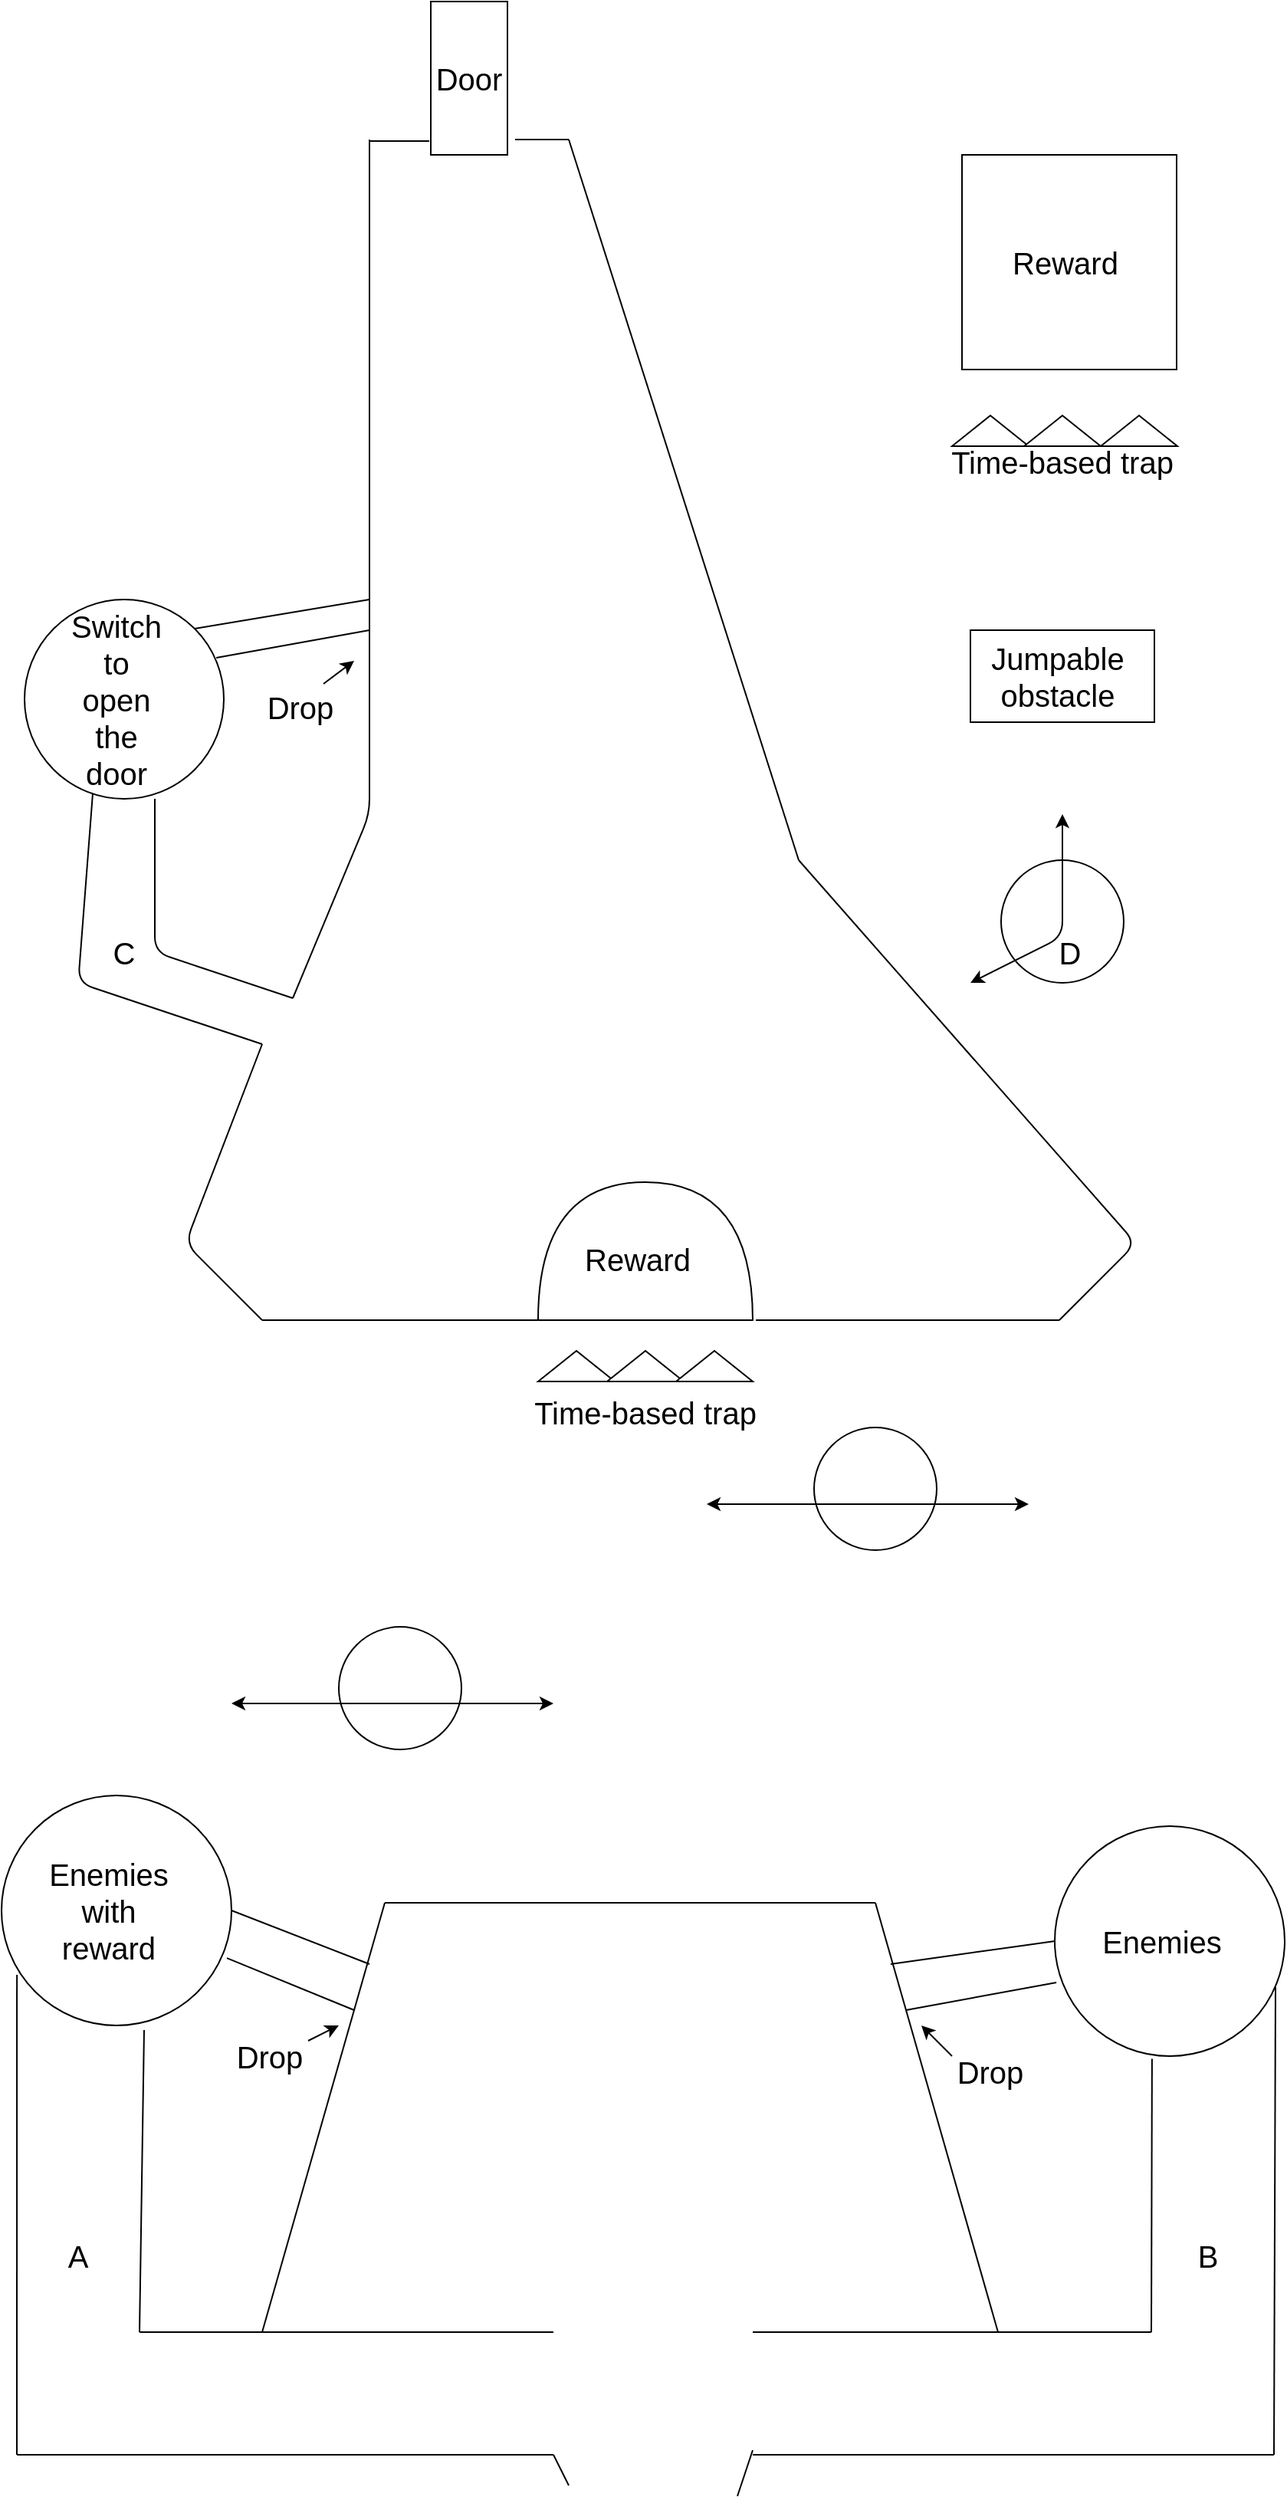 <mxfile version="13.8.2" type="google"><diagram id="Mn-ctkxf3VIfsqtQAzau" name="Page-1"><mxGraphModel dx="2249" dy="-407" grid="1" gridSize="10" guides="1" tooltips="1" connect="1" arrows="1" fold="1" page="1" pageScale="1" pageWidth="827" pageHeight="1169" math="0" shadow="0"><root><mxCell id="0"/><mxCell id="1" parent="0"/><mxCell id="px6onZUmmAn87L8PKn2--1" value="" style="endArrow=none;html=1;" edge="1" parent="1"><mxGeometry width="50" height="50" relative="1" as="geometry"><mxPoint y="3480" as="sourcePoint"/><mxPoint x="350" y="3480" as="targetPoint"/></mxGeometry></mxCell><mxCell id="px6onZUmmAn87L8PKn2--2" value="" style="endArrow=none;html=1;" edge="1" parent="1"><mxGeometry width="50" height="50" relative="1" as="geometry"><mxPoint x="480" y="3480" as="sourcePoint"/><mxPoint x="820" y="3480" as="targetPoint"/></mxGeometry></mxCell><mxCell id="px6onZUmmAn87L8PKn2--3" value="" style="endArrow=none;html=1;" edge="1" parent="1"><mxGeometry width="50" height="50" relative="1" as="geometry"><mxPoint x="80" y="3400" as="sourcePoint"/><mxPoint x="350" y="3400" as="targetPoint"/></mxGeometry></mxCell><mxCell id="px6onZUmmAn87L8PKn2--4" value="" style="endArrow=none;html=1;" edge="1" parent="1"><mxGeometry width="50" height="50" relative="1" as="geometry"><mxPoint x="740" y="3400" as="sourcePoint"/><mxPoint x="480" y="3400" as="targetPoint"/></mxGeometry></mxCell><mxCell id="px6onZUmmAn87L8PKn2--5" value="" style="endArrow=none;html=1;" edge="1" parent="1"><mxGeometry width="50" height="50" relative="1" as="geometry"><mxPoint x="350" y="3480" as="sourcePoint"/><mxPoint x="360" y="3500" as="targetPoint"/></mxGeometry></mxCell><mxCell id="px6onZUmmAn87L8PKn2--6" value="" style="endArrow=none;html=1;" edge="1" parent="1"><mxGeometry width="50" height="50" relative="1" as="geometry"><mxPoint x="470" y="3507" as="sourcePoint"/><mxPoint x="480" y="3477" as="targetPoint"/></mxGeometry></mxCell><mxCell id="px6onZUmmAn87L8PKn2--7" value="" style="endArrow=none;html=1;" edge="1" parent="1"><mxGeometry width="50" height="50" relative="1" as="geometry"><mxPoint x="80" y="3400" as="sourcePoint"/><mxPoint x="83" y="3203" as="targetPoint"/></mxGeometry></mxCell><mxCell id="px6onZUmmAn87L8PKn2--8" value="" style="ellipse;whiteSpace=wrap;html=1;aspect=fixed;" vertex="1" parent="1"><mxGeometry x="-10" y="3050" width="150" height="150" as="geometry"/></mxCell><mxCell id="px6onZUmmAn87L8PKn2--9" value="" style="endArrow=none;html=1;entryX=0.423;entryY=1.012;entryDx=0;entryDy=0;entryPerimeter=0;" edge="1" parent="1" target="px6onZUmmAn87L8PKn2--10"><mxGeometry width="50" height="50" relative="1" as="geometry"><mxPoint x="740" y="3400" as="sourcePoint"/><mxPoint x="680" y="3190" as="targetPoint"/></mxGeometry></mxCell><mxCell id="px6onZUmmAn87L8PKn2--10" value="" style="ellipse;whiteSpace=wrap;html=1;aspect=fixed;" vertex="1" parent="1"><mxGeometry x="677" y="3070" width="150" height="150" as="geometry"/></mxCell><mxCell id="px6onZUmmAn87L8PKn2--11" value="" style="endArrow=none;html=1;" edge="1" parent="1"><mxGeometry width="50" height="50" relative="1" as="geometry"><mxPoint x="160" y="3400" as="sourcePoint"/><mxPoint x="240" y="3120" as="targetPoint"/></mxGeometry></mxCell><mxCell id="px6onZUmmAn87L8PKn2--12" value="" style="endArrow=none;html=1;" edge="1" parent="1"><mxGeometry width="50" height="50" relative="1" as="geometry"><mxPoint x="240" y="3120" as="sourcePoint"/><mxPoint x="560" y="3120" as="targetPoint"/></mxGeometry></mxCell><mxCell id="px6onZUmmAn87L8PKn2--13" value="" style="endArrow=none;html=1;" edge="1" parent="1"><mxGeometry width="50" height="50" relative="1" as="geometry"><mxPoint x="640" y="3400" as="sourcePoint"/><mxPoint x="560" y="3120" as="targetPoint"/></mxGeometry></mxCell><mxCell id="px6onZUmmAn87L8PKn2--14" value="" style="ellipse;whiteSpace=wrap;html=1;aspect=fixed;" vertex="1" parent="1"><mxGeometry x="210" y="2940" width="80" height="80" as="geometry"/></mxCell><mxCell id="px6onZUmmAn87L8PKn2--15" value="" style="ellipse;whiteSpace=wrap;html=1;aspect=fixed;" vertex="1" parent="1"><mxGeometry x="520" y="2810" width="80" height="80" as="geometry"/></mxCell><mxCell id="px6onZUmmAn87L8PKn2--17" value="" style="endArrow=classic;startArrow=classic;html=1;" edge="1" parent="1"><mxGeometry width="50" height="50" relative="1" as="geometry"><mxPoint x="450" y="2860" as="sourcePoint"/><mxPoint x="660" y="2860" as="targetPoint"/></mxGeometry></mxCell><mxCell id="px6onZUmmAn87L8PKn2--18" value="" style="endArrow=classic;startArrow=classic;html=1;" edge="1" parent="1"><mxGeometry width="50" height="50" relative="1" as="geometry"><mxPoint x="140" y="2990" as="sourcePoint"/><mxPoint x="350" y="2990" as="targetPoint"/></mxGeometry></mxCell><mxCell id="px6onZUmmAn87L8PKn2--19" value="" style="endArrow=none;html=1;entryX=0.067;entryY=0.78;entryDx=0;entryDy=0;entryPerimeter=0;" edge="1" parent="1" target="px6onZUmmAn87L8PKn2--8"><mxGeometry width="50" height="50" relative="1" as="geometry"><mxPoint y="3480" as="sourcePoint"/><mxPoint x="410" y="3070" as="targetPoint"/></mxGeometry></mxCell><mxCell id="px6onZUmmAn87L8PKn2--20" value="" style="endArrow=none;html=1;entryX=0.96;entryY=0.7;entryDx=0;entryDy=0;entryPerimeter=0;" edge="1" parent="1" target="px6onZUmmAn87L8PKn2--10"><mxGeometry width="50" height="50" relative="1" as="geometry"><mxPoint x="820" y="3480" as="sourcePoint"/><mxPoint x="410" y="3170" as="targetPoint"/></mxGeometry></mxCell><mxCell id="px6onZUmmAn87L8PKn2--21" value="" style="shape=or;whiteSpace=wrap;html=1;direction=north;" vertex="1" parent="1"><mxGeometry x="340" y="2650" width="140" height="90" as="geometry"/></mxCell><mxCell id="px6onZUmmAn87L8PKn2--22" value="" style="endArrow=none;html=1;exitX=0.98;exitY=0.707;exitDx=0;exitDy=0;exitPerimeter=0;" edge="1" parent="1" source="px6onZUmmAn87L8PKn2--8"><mxGeometry width="50" height="50" relative="1" as="geometry"><mxPoint x="130" y="3150" as="sourcePoint"/><mxPoint x="220" y="3190" as="targetPoint"/></mxGeometry></mxCell><mxCell id="px6onZUmmAn87L8PKn2--23" value="" style="endArrow=none;html=1;exitX=1;exitY=0.5;exitDx=0;exitDy=0;" edge="1" parent="1" source="px6onZUmmAn87L8PKn2--8"><mxGeometry width="50" height="50" relative="1" as="geometry"><mxPoint x="170" y="3320" as="sourcePoint"/><mxPoint x="230" y="3160" as="targetPoint"/></mxGeometry></mxCell><mxCell id="px6onZUmmAn87L8PKn2--24" value="" style="endArrow=none;html=1;entryX=0;entryY=0.5;entryDx=0;entryDy=0;" edge="1" parent="1" target="px6onZUmmAn87L8PKn2--10"><mxGeometry width="50" height="50" relative="1" as="geometry"><mxPoint x="570" y="3160" as="sourcePoint"/><mxPoint x="220" y="3270" as="targetPoint"/></mxGeometry></mxCell><mxCell id="px6onZUmmAn87L8PKn2--25" value="" style="endArrow=none;html=1;entryX=0.007;entryY=0.68;entryDx=0;entryDy=0;entryPerimeter=0;" edge="1" parent="1" target="px6onZUmmAn87L8PKn2--10"><mxGeometry width="50" height="50" relative="1" as="geometry"><mxPoint x="580" y="3190" as="sourcePoint"/><mxPoint x="220" y="3270" as="targetPoint"/></mxGeometry></mxCell><mxCell id="px6onZUmmAn87L8PKn2--26" value="Drop" style="text;html=1;strokeColor=none;fillColor=none;align=center;verticalAlign=middle;whiteSpace=wrap;rounded=0;fontSize=20;" vertex="1" parent="1"><mxGeometry x="140" y="3210" width="50" height="20" as="geometry"/></mxCell><mxCell id="px6onZUmmAn87L8PKn2--27" value="" style="endArrow=classic;html=1;fontSize=20;" edge="1" parent="1"><mxGeometry width="50" height="50" relative="1" as="geometry"><mxPoint x="190" y="3210" as="sourcePoint"/><mxPoint x="210" y="3200" as="targetPoint"/></mxGeometry></mxCell><mxCell id="px6onZUmmAn87L8PKn2--28" value="Drop" style="text;html=1;strokeColor=none;fillColor=none;align=center;verticalAlign=middle;whiteSpace=wrap;rounded=0;fontSize=20;" vertex="1" parent="1"><mxGeometry x="610" y="3220" width="50" height="20" as="geometry"/></mxCell><mxCell id="px6onZUmmAn87L8PKn2--29" value="" style="endArrow=classic;html=1;fontSize=20;" edge="1" parent="1"><mxGeometry width="50" height="50" relative="1" as="geometry"><mxPoint x="610" y="3220" as="sourcePoint"/><mxPoint x="590" y="3200" as="targetPoint"/></mxGeometry></mxCell><mxCell id="px6onZUmmAn87L8PKn2--31" value="" style="endArrow=none;html=1;fontSize=20;entryX=0;entryY=0.007;entryDx=0;entryDy=0;entryPerimeter=0;" edge="1" parent="1" target="px6onZUmmAn87L8PKn2--21"><mxGeometry width="50" height="50" relative="1" as="geometry"><mxPoint x="160" y="2740" as="sourcePoint"/><mxPoint x="220" y="2570" as="targetPoint"/></mxGeometry></mxCell><mxCell id="px6onZUmmAn87L8PKn2--32" value="" style="endArrow=none;html=1;fontSize=20;" edge="1" parent="1"><mxGeometry width="50" height="50" relative="1" as="geometry"><mxPoint x="680" y="2740" as="sourcePoint"/><mxPoint x="482" y="2740" as="targetPoint"/></mxGeometry></mxCell><mxCell id="px6onZUmmAn87L8PKn2--34" value="" style="endArrow=none;html=1;fontSize=20;" edge="1" parent="1"><mxGeometry width="50" height="50" relative="1" as="geometry"><mxPoint x="160" y="2560" as="sourcePoint"/><mxPoint x="160" y="2740" as="targetPoint"/><Array as="points"><mxPoint x="110" y="2690"/></Array></mxGeometry></mxCell><mxCell id="px6onZUmmAn87L8PKn2--35" value="" style="endArrow=none;html=1;fontSize=20;" edge="1" parent="1"><mxGeometry width="50" height="50" relative="1" as="geometry"><mxPoint x="510" y="2440" as="sourcePoint"/><mxPoint x="680" y="2740" as="targetPoint"/><Array as="points"><mxPoint x="730" y="2690"/></Array></mxGeometry></mxCell><mxCell id="px6onZUmmAn87L8PKn2--36" value="" style="endArrow=none;html=1;fontSize=20;" edge="1" parent="1"><mxGeometry width="50" height="50" relative="1" as="geometry"><mxPoint x="160" y="2560" as="sourcePoint"/><mxPoint x="50" y="2390" as="targetPoint"/><Array as="points"><mxPoint x="40" y="2520"/></Array></mxGeometry></mxCell><mxCell id="px6onZUmmAn87L8PKn2--37" value="" style="endArrow=none;html=1;fontSize=20;" edge="1" parent="1"><mxGeometry width="50" height="50" relative="1" as="geometry"><mxPoint x="90" y="2400" as="sourcePoint"/><mxPoint x="180" y="2530" as="targetPoint"/><Array as="points"><mxPoint x="90" y="2500"/></Array></mxGeometry></mxCell><mxCell id="px6onZUmmAn87L8PKn2--38" value="" style="ellipse;whiteSpace=wrap;html=1;aspect=fixed;fontSize=20;" vertex="1" parent="1"><mxGeometry x="5" y="2270" width="130" height="130" as="geometry"/></mxCell><mxCell id="px6onZUmmAn87L8PKn2--39" value="" style="endArrow=none;html=1;fontSize=20;" edge="1" parent="1"><mxGeometry width="50" height="50" relative="1" as="geometry"><mxPoint x="180" y="2530" as="sourcePoint"/><mxPoint x="230" y="1970" as="targetPoint"/><Array as="points"><mxPoint x="230" y="2410"/></Array></mxGeometry></mxCell><mxCell id="px6onZUmmAn87L8PKn2--40" value="" style="endArrow=none;html=1;fontSize=20;" edge="1" parent="1"><mxGeometry width="50" height="50" relative="1" as="geometry"><mxPoint x="360" y="1970" as="sourcePoint"/><mxPoint x="510" y="2440" as="targetPoint"/></mxGeometry></mxCell><mxCell id="px6onZUmmAn87L8PKn2--41" value="" style="ellipse;whiteSpace=wrap;html=1;aspect=fixed;" vertex="1" parent="1"><mxGeometry x="642" y="2440" width="80" height="80" as="geometry"/></mxCell><mxCell id="px6onZUmmAn87L8PKn2--42" value="" style="endArrow=classic;startArrow=classic;html=1;fontSize=20;" edge="1" parent="1"><mxGeometry width="50" height="50" relative="1" as="geometry"><mxPoint x="622" y="2520" as="sourcePoint"/><mxPoint x="682" y="2410" as="targetPoint"/><Array as="points"><mxPoint x="682" y="2490"/></Array></mxGeometry></mxCell><mxCell id="px6onZUmmAn87L8PKn2--43" value="" style="rounded=0;whiteSpace=wrap;html=1;fontSize=20;" vertex="1" parent="1"><mxGeometry x="622" y="2290" width="120" height="60" as="geometry"/></mxCell><mxCell id="px6onZUmmAn87L8PKn2--44" value="" style="triangle;whiteSpace=wrap;html=1;fontSize=20;direction=north;" vertex="1" parent="1"><mxGeometry x="340" y="2760" width="50" height="20" as="geometry"/></mxCell><mxCell id="px6onZUmmAn87L8PKn2--45" value="" style="triangle;whiteSpace=wrap;html=1;fontSize=20;direction=north;" vertex="1" parent="1"><mxGeometry x="385" y="2760" width="50" height="20" as="geometry"/></mxCell><mxCell id="px6onZUmmAn87L8PKn2--46" value="" style="triangle;whiteSpace=wrap;html=1;fontSize=20;direction=north;" vertex="1" parent="1"><mxGeometry x="430" y="2760" width="50" height="20" as="geometry"/></mxCell><mxCell id="px6onZUmmAn87L8PKn2--47" value="" style="triangle;whiteSpace=wrap;html=1;fontSize=20;direction=north;" vertex="1" parent="1"><mxGeometry x="610" y="2150" width="50" height="20" as="geometry"/></mxCell><mxCell id="px6onZUmmAn87L8PKn2--48" value="" style="triangle;whiteSpace=wrap;html=1;fontSize=20;direction=north;" vertex="1" parent="1"><mxGeometry x="657" y="2150" width="50" height="20" as="geometry"/></mxCell><mxCell id="px6onZUmmAn87L8PKn2--49" value="" style="triangle;whiteSpace=wrap;html=1;fontSize=20;direction=north;" vertex="1" parent="1"><mxGeometry x="707" y="2150" width="50" height="20" as="geometry"/></mxCell><mxCell id="px6onZUmmAn87L8PKn2--50" value="" style="whiteSpace=wrap;html=1;aspect=fixed;fontSize=20;" vertex="1" parent="1"><mxGeometry x="616.5" y="1980" width="140" height="140" as="geometry"/></mxCell><mxCell id="px6onZUmmAn87L8PKn2--51" value="Enemies with reward" style="text;html=1;strokeColor=none;fillColor=none;align=center;verticalAlign=middle;whiteSpace=wrap;rounded=0;fontSize=20;" vertex="1" parent="1"><mxGeometry x="40" y="3115" width="40" height="20" as="geometry"/></mxCell><mxCell id="px6onZUmmAn87L8PKn2--52" value="Enemies" style="text;html=1;strokeColor=none;fillColor=none;align=center;verticalAlign=middle;whiteSpace=wrap;rounded=0;fontSize=20;" vertex="1" parent="1"><mxGeometry x="727" y="3135" width="40" height="20" as="geometry"/></mxCell><mxCell id="px6onZUmmAn87L8PKn2--53" value="Reward" style="text;html=1;strokeColor=none;fillColor=none;align=center;verticalAlign=middle;whiteSpace=wrap;rounded=0;fontSize=20;" vertex="1" parent="1"><mxGeometry x="385" y="2690" width="40" height="20" as="geometry"/></mxCell><mxCell id="px6onZUmmAn87L8PKn2--54" value="Reward" style="text;html=1;strokeColor=none;fillColor=none;align=center;verticalAlign=middle;whiteSpace=wrap;rounded=0;fontSize=20;" vertex="1" parent="1"><mxGeometry x="663.5" y="2040" width="40" height="20" as="geometry"/></mxCell><mxCell id="px6onZUmmAn87L8PKn2--55" value="Jumpable obstacle" style="text;html=1;strokeColor=none;fillColor=none;align=center;verticalAlign=middle;whiteSpace=wrap;rounded=0;fontSize=20;" vertex="1" parent="1"><mxGeometry x="659" y="2310" width="40" height="20" as="geometry"/></mxCell><mxCell id="px6onZUmmAn87L8PKn2--56" value="Switch to open the door" style="text;html=1;strokeColor=none;fillColor=none;align=center;verticalAlign=middle;whiteSpace=wrap;rounded=0;fontSize=20;" vertex="1" parent="1"><mxGeometry x="45" y="2325" width="40" height="20" as="geometry"/></mxCell><mxCell id="px6onZUmmAn87L8PKn2--57" value="" style="rounded=0;whiteSpace=wrap;html=1;fontSize=20;direction=south;" vertex="1" parent="1"><mxGeometry x="270" y="1880" width="50" height="100" as="geometry"/></mxCell><mxCell id="px6onZUmmAn87L8PKn2--58" value="Door" style="text;html=1;strokeColor=none;fillColor=none;align=center;verticalAlign=middle;whiteSpace=wrap;rounded=0;fontSize=20;" vertex="1" parent="1"><mxGeometry x="275" y="1920" width="40" height="20" as="geometry"/></mxCell><mxCell id="px6onZUmmAn87L8PKn2--59" value="" style="endArrow=none;html=1;fontSize=20;entryX=0.91;entryY=1.02;entryDx=0;entryDy=0;entryPerimeter=0;" edge="1" parent="1" target="px6onZUmmAn87L8PKn2--57"><mxGeometry width="50" height="50" relative="1" as="geometry"><mxPoint x="230" y="1971" as="sourcePoint"/><mxPoint x="210" y="1960" as="targetPoint"/></mxGeometry></mxCell><mxCell id="px6onZUmmAn87L8PKn2--60" value="" style="endArrow=none;html=1;fontSize=20;exitX=0.9;exitY=-0.1;exitDx=0;exitDy=0;exitPerimeter=0;" edge="1" parent="1" source="px6onZUmmAn87L8PKn2--57"><mxGeometry width="50" height="50" relative="1" as="geometry"><mxPoint x="320" y="2010" as="sourcePoint"/><mxPoint x="360" y="1970" as="targetPoint"/></mxGeometry></mxCell><mxCell id="px6onZUmmAn87L8PKn2--61" value="" style="endArrow=none;html=1;fontSize=20;exitX=1;exitY=0;exitDx=0;exitDy=0;" edge="1" parent="1" source="px6onZUmmAn87L8PKn2--38"><mxGeometry width="50" height="50" relative="1" as="geometry"><mxPoint x="170" y="2460" as="sourcePoint"/><mxPoint x="230" y="2270" as="targetPoint"/></mxGeometry></mxCell><mxCell id="px6onZUmmAn87L8PKn2--62" value="" style="endArrow=none;html=1;fontSize=20;exitX=0.962;exitY=0.292;exitDx=0;exitDy=0;exitPerimeter=0;" edge="1" parent="1" source="px6onZUmmAn87L8PKn2--38"><mxGeometry width="50" height="50" relative="1" as="geometry"><mxPoint x="170" y="2460" as="sourcePoint"/><mxPoint x="230" y="2290" as="targetPoint"/></mxGeometry></mxCell><mxCell id="px6onZUmmAn87L8PKn2--63" value="Drop" style="text;html=1;strokeColor=none;fillColor=none;align=center;verticalAlign=middle;whiteSpace=wrap;rounded=0;fontSize=20;" vertex="1" parent="1"><mxGeometry x="160" y="2330" width="50" height="20" as="geometry"/></mxCell><mxCell id="px6onZUmmAn87L8PKn2--65" value="" style="endArrow=classic;html=1;fontSize=20;" edge="1" parent="1"><mxGeometry width="50" height="50" relative="1" as="geometry"><mxPoint x="200" y="2325" as="sourcePoint"/><mxPoint x="220" y="2310" as="targetPoint"/></mxGeometry></mxCell><mxCell id="px6onZUmmAn87L8PKn2--66" value="Time-based trap" style="text;html=1;strokeColor=none;fillColor=none;align=center;verticalAlign=middle;whiteSpace=wrap;rounded=0;fontSize=20;" vertex="1" parent="1"><mxGeometry x="335" y="2790" width="150" height="20" as="geometry"/></mxCell><mxCell id="px6onZUmmAn87L8PKn2--67" value="Time-based trap" style="text;html=1;strokeColor=none;fillColor=none;align=center;verticalAlign=middle;whiteSpace=wrap;rounded=0;fontSize=20;" vertex="1" parent="1"><mxGeometry x="606.5" y="2170" width="150" height="20" as="geometry"/></mxCell><mxCell id="px6onZUmmAn87L8PKn2--68" value="A" style="text;html=1;strokeColor=none;fillColor=none;align=center;verticalAlign=middle;whiteSpace=wrap;rounded=0;fontSize=20;" vertex="1" parent="1"><mxGeometry x="20" y="3340" width="40" height="20" as="geometry"/></mxCell><mxCell id="px6onZUmmAn87L8PKn2--69" value="B" style="text;html=1;strokeColor=none;fillColor=none;align=center;verticalAlign=middle;whiteSpace=wrap;rounded=0;fontSize=20;" vertex="1" parent="1"><mxGeometry x="756.5" y="3340" width="40" height="20" as="geometry"/></mxCell><mxCell id="px6onZUmmAn87L8PKn2--71" value="C" style="text;html=1;strokeColor=none;fillColor=none;align=center;verticalAlign=middle;whiteSpace=wrap;rounded=0;fontSize=20;" vertex="1" parent="1"><mxGeometry x="50" y="2490" width="40" height="20" as="geometry"/></mxCell><mxCell id="px6onZUmmAn87L8PKn2--72" value="D" style="text;html=1;strokeColor=none;fillColor=none;align=center;verticalAlign=middle;whiteSpace=wrap;rounded=0;fontSize=20;" vertex="1" parent="1"><mxGeometry x="667" y="2490" width="40" height="20" as="geometry"/></mxCell></root></mxGraphModel></diagram></mxfile>